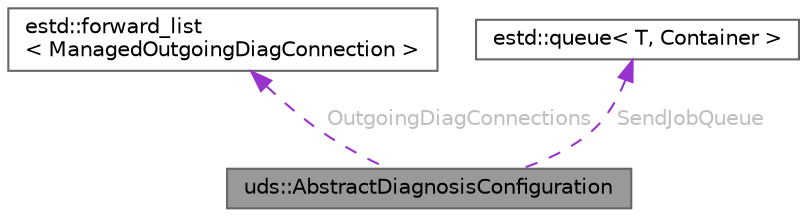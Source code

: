 digraph "uds::AbstractDiagnosisConfiguration"
{
 // LATEX_PDF_SIZE
  bgcolor="transparent";
  edge [fontname=Helvetica,fontsize=10,labelfontname=Helvetica,labelfontsize=10];
  node [fontname=Helvetica,fontsize=10,shape=box,height=0.2,width=0.4];
  Node1 [id="Node000001",label="uds::AbstractDiagnosisConfiguration",height=0.2,width=0.4,color="gray40", fillcolor="grey60", style="filled", fontcolor="black",tooltip=" "];
  Node2 -> Node1 [id="edge1_Node000001_Node000002",dir="back",color="darkorchid3",style="dashed",tooltip=" ",label=" OutgoingDiagConnections",fontcolor="grey" ];
  Node2 [id="Node000002",label="estd::forward_list\l\< ManagedOutgoingDiagConnection \>",height=0.2,width=0.4,color="gray40", fillcolor="white", style="filled",URL="$dd/d35/classestd_1_1forward__list.html",tooltip=" "];
  Node3 -> Node1 [id="edge2_Node000001_Node000003",dir="back",color="darkorchid3",style="dashed",tooltip=" ",label=" SendJobQueue",fontcolor="grey" ];
  Node3 [id="Node000003",label="estd::queue\< T, Container \>",height=0.2,width=0.4,color="gray40", fillcolor="white", style="filled",URL="$d8/dd2/classestd_1_1queue.html",tooltip=" "];
}
